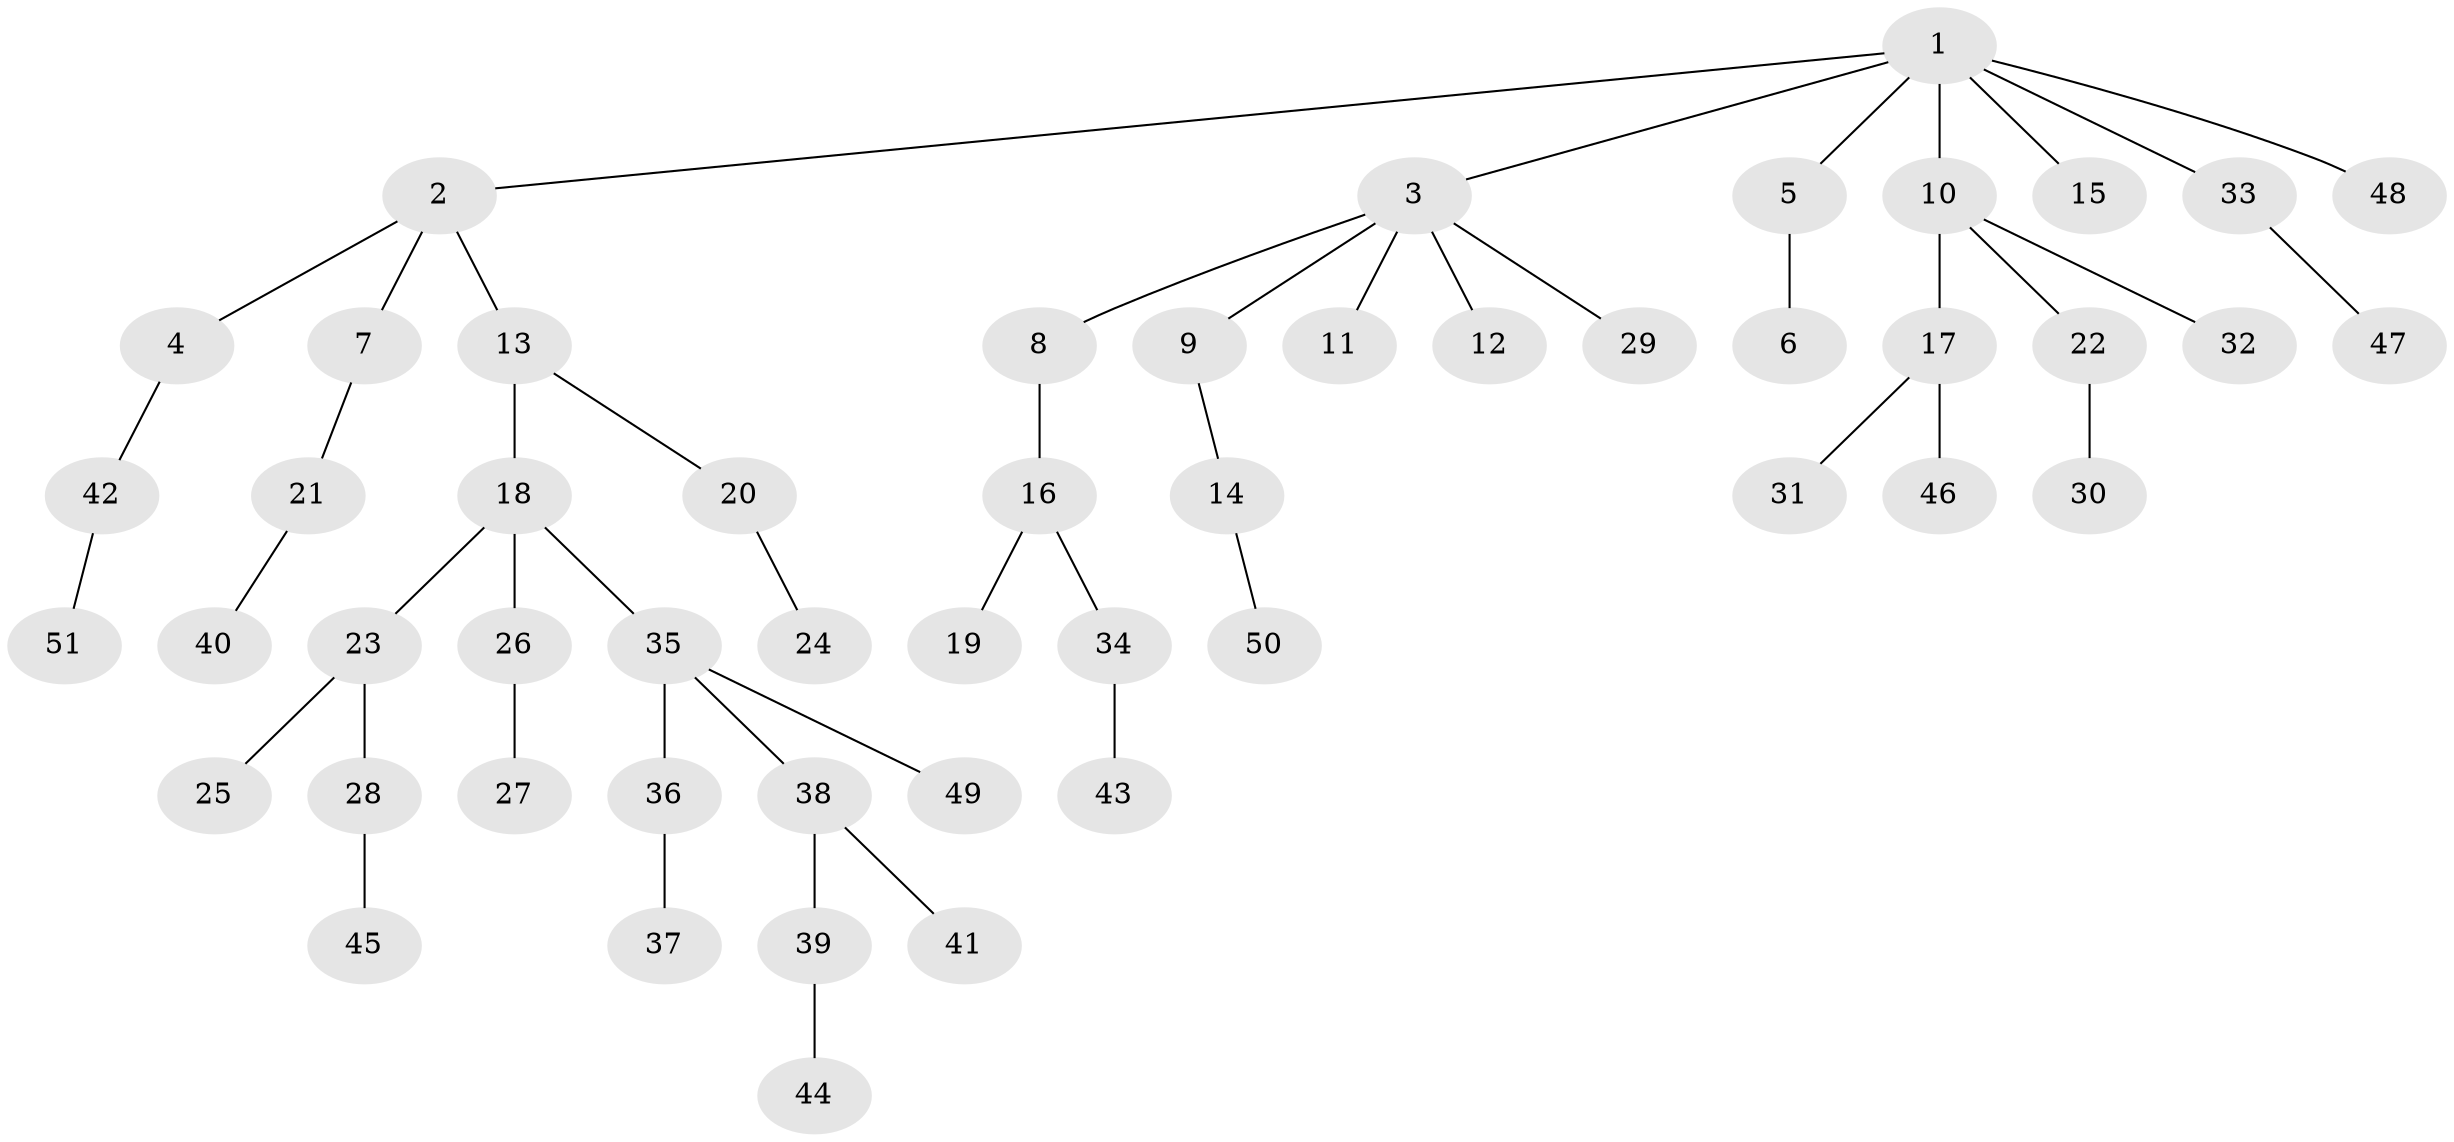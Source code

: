 // Generated by graph-tools (version 1.1) at 2025/02/03/09/25 03:02:18]
// undirected, 51 vertices, 50 edges
graph export_dot {
graph [start="1"]
  node [color=gray90,style=filled];
  1;
  2;
  3;
  4;
  5;
  6;
  7;
  8;
  9;
  10;
  11;
  12;
  13;
  14;
  15;
  16;
  17;
  18;
  19;
  20;
  21;
  22;
  23;
  24;
  25;
  26;
  27;
  28;
  29;
  30;
  31;
  32;
  33;
  34;
  35;
  36;
  37;
  38;
  39;
  40;
  41;
  42;
  43;
  44;
  45;
  46;
  47;
  48;
  49;
  50;
  51;
  1 -- 2;
  1 -- 3;
  1 -- 5;
  1 -- 10;
  1 -- 15;
  1 -- 33;
  1 -- 48;
  2 -- 4;
  2 -- 7;
  2 -- 13;
  3 -- 8;
  3 -- 9;
  3 -- 11;
  3 -- 12;
  3 -- 29;
  4 -- 42;
  5 -- 6;
  7 -- 21;
  8 -- 16;
  9 -- 14;
  10 -- 17;
  10 -- 22;
  10 -- 32;
  13 -- 18;
  13 -- 20;
  14 -- 50;
  16 -- 19;
  16 -- 34;
  17 -- 31;
  17 -- 46;
  18 -- 23;
  18 -- 26;
  18 -- 35;
  20 -- 24;
  21 -- 40;
  22 -- 30;
  23 -- 25;
  23 -- 28;
  26 -- 27;
  28 -- 45;
  33 -- 47;
  34 -- 43;
  35 -- 36;
  35 -- 38;
  35 -- 49;
  36 -- 37;
  38 -- 39;
  38 -- 41;
  39 -- 44;
  42 -- 51;
}
